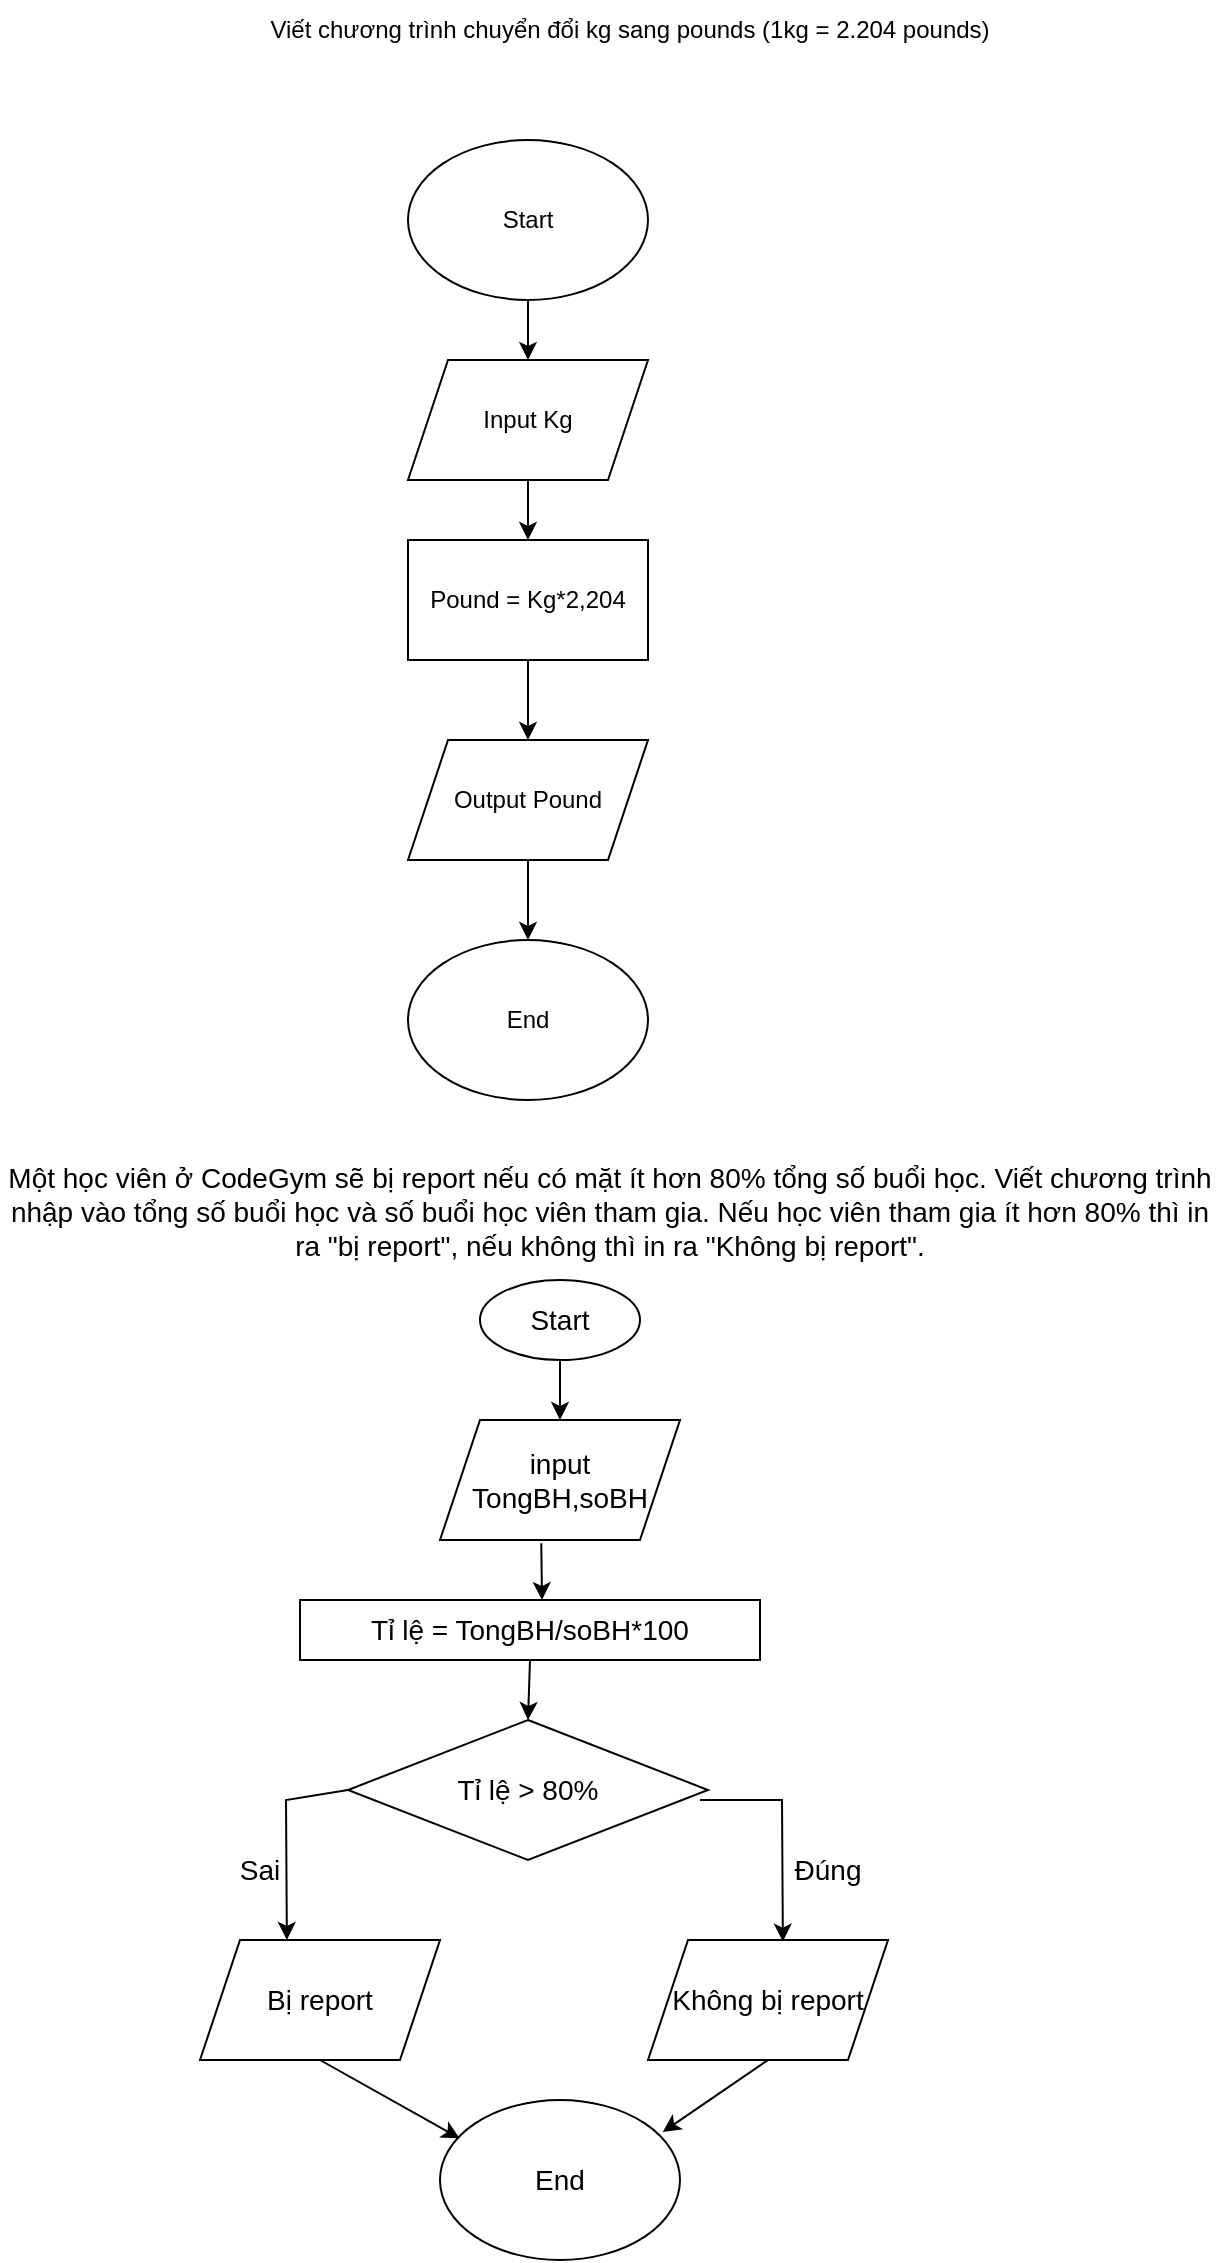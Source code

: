 <mxfile version="16.6.2" type="device"><diagram id="bxqFDqIE610tlQRkl4UK" name="Page-1"><mxGraphModel dx="1273" dy="512" grid="1" gridSize="10" guides="1" tooltips="1" connect="1" arrows="1" fold="1" page="1" pageScale="1" pageWidth="827" pageHeight="1169" math="0" shadow="0"><root><mxCell id="0"/><mxCell id="1" parent="0"/><mxCell id="SWL23ysut9UxgDSfkqiG-1" value="Start" style="ellipse;whiteSpace=wrap;html=1;" vertex="1" parent="1"><mxGeometry x="294" y="80" width="120" height="80" as="geometry"/></mxCell><mxCell id="SWL23ysut9UxgDSfkqiG-2" value="Input Kg" style="shape=parallelogram;perimeter=parallelogramPerimeter;whiteSpace=wrap;html=1;fixedSize=1;" vertex="1" parent="1"><mxGeometry x="294" y="190" width="120" height="60" as="geometry"/></mxCell><mxCell id="SWL23ysut9UxgDSfkqiG-4" value="Pound = Kg*2,204" style="rounded=0;whiteSpace=wrap;html=1;" vertex="1" parent="1"><mxGeometry x="294" y="280" width="120" height="60" as="geometry"/></mxCell><mxCell id="SWL23ysut9UxgDSfkqiG-5" value="Output Pound" style="shape=parallelogram;perimeter=parallelogramPerimeter;whiteSpace=wrap;html=1;fixedSize=1;" vertex="1" parent="1"><mxGeometry x="294" y="380" width="120" height="60" as="geometry"/></mxCell><mxCell id="SWL23ysut9UxgDSfkqiG-6" value="End" style="ellipse;whiteSpace=wrap;html=1;" vertex="1" parent="1"><mxGeometry x="294" y="480" width="120" height="80" as="geometry"/></mxCell><mxCell id="SWL23ysut9UxgDSfkqiG-7" value="Viết chương trình chuyển đổi kg sang pounds (1kg = 2.204 pounds)" style="text;html=1;strokeColor=none;fillColor=none;align=center;verticalAlign=middle;whiteSpace=wrap;rounded=0;" vertex="1" parent="1"><mxGeometry x="200" y="10" width="410" height="30" as="geometry"/></mxCell><mxCell id="SWL23ysut9UxgDSfkqiG-11" value="" style="endArrow=classic;html=1;rounded=0;exitX=0.5;exitY=1;exitDx=0;exitDy=0;entryX=0.5;entryY=0;entryDx=0;entryDy=0;" edge="1" parent="1" source="SWL23ysut9UxgDSfkqiG-1" target="SWL23ysut9UxgDSfkqiG-2"><mxGeometry width="50" height="50" relative="1" as="geometry"><mxPoint x="350" y="290" as="sourcePoint"/><mxPoint x="400" y="240" as="targetPoint"/></mxGeometry></mxCell><mxCell id="SWL23ysut9UxgDSfkqiG-12" value="" style="endArrow=classic;html=1;rounded=0;exitX=0.5;exitY=1;exitDx=0;exitDy=0;" edge="1" parent="1" source="SWL23ysut9UxgDSfkqiG-2"><mxGeometry width="50" height="50" relative="1" as="geometry"><mxPoint x="350" y="290" as="sourcePoint"/><mxPoint x="354" y="280" as="targetPoint"/></mxGeometry></mxCell><mxCell id="SWL23ysut9UxgDSfkqiG-13" value="" style="endArrow=classic;html=1;rounded=0;exitX=0.5;exitY=1;exitDx=0;exitDy=0;" edge="1" parent="1" source="SWL23ysut9UxgDSfkqiG-4" target="SWL23ysut9UxgDSfkqiG-5"><mxGeometry width="50" height="50" relative="1" as="geometry"><mxPoint x="350" y="290" as="sourcePoint"/><mxPoint x="400" y="240" as="targetPoint"/></mxGeometry></mxCell><mxCell id="SWL23ysut9UxgDSfkqiG-14" value="" style="endArrow=classic;html=1;rounded=0;exitX=0.5;exitY=1;exitDx=0;exitDy=0;" edge="1" parent="1" source="SWL23ysut9UxgDSfkqiG-5" target="SWL23ysut9UxgDSfkqiG-6"><mxGeometry width="50" height="50" relative="1" as="geometry"><mxPoint x="350" y="290" as="sourcePoint"/><mxPoint x="400" y="240" as="targetPoint"/></mxGeometry></mxCell><mxCell id="SWL23ysut9UxgDSfkqiG-15" value="&lt;div&gt;&lt;font style=&quot;font-size: 14px&quot;&gt;Một học viên ở CodeGym sẽ bị report nếu có mặt ít hơn 80% tổng số buổi học. Viết chương trình nhập vào tổng số buổi học và số buổi học viên tham gia. Nếu học viên tham gia ít hơn 80% thì in ra &quot;bị report&quot;, nếu không thì in ra &quot;Không bị report&quot;.&lt;/font&gt;&lt;/div&gt;&lt;div&gt;&lt;br&gt;&lt;/div&gt;" style="text;html=1;strokeColor=none;fillColor=none;align=center;verticalAlign=middle;whiteSpace=wrap;rounded=0;" vertex="1" parent="1"><mxGeometry x="90" y="585" width="610" height="75" as="geometry"/></mxCell><mxCell id="SWL23ysut9UxgDSfkqiG-16" value="Start" style="ellipse;whiteSpace=wrap;html=1;fontSize=14;" vertex="1" parent="1"><mxGeometry x="330" y="650" width="80" height="40" as="geometry"/></mxCell><mxCell id="SWL23ysut9UxgDSfkqiG-17" value="input TongBH,soBH" style="shape=parallelogram;perimeter=parallelogramPerimeter;whiteSpace=wrap;html=1;fixedSize=1;fontSize=14;" vertex="1" parent="1"><mxGeometry x="310" y="720" width="120" height="60" as="geometry"/></mxCell><mxCell id="SWL23ysut9UxgDSfkqiG-18" value="Tỉ lệ &amp;gt; 80%" style="rhombus;whiteSpace=wrap;html=1;fontSize=14;" vertex="1" parent="1"><mxGeometry x="264" y="870" width="180" height="70" as="geometry"/></mxCell><mxCell id="SWL23ysut9UxgDSfkqiG-19" value="Bị report" style="shape=parallelogram;perimeter=parallelogramPerimeter;whiteSpace=wrap;html=1;fixedSize=1;fontSize=14;" vertex="1" parent="1"><mxGeometry x="190" y="980" width="120" height="60" as="geometry"/></mxCell><mxCell id="SWL23ysut9UxgDSfkqiG-20" value="Không bị report" style="shape=parallelogram;perimeter=parallelogramPerimeter;whiteSpace=wrap;html=1;fixedSize=1;fontSize=14;" vertex="1" parent="1"><mxGeometry x="414" y="980" width="120" height="60" as="geometry"/></mxCell><mxCell id="SWL23ysut9UxgDSfkqiG-21" value="End" style="ellipse;whiteSpace=wrap;html=1;fontSize=14;" vertex="1" parent="1"><mxGeometry x="310" y="1060" width="120" height="80" as="geometry"/></mxCell><mxCell id="SWL23ysut9UxgDSfkqiG-22" value="" style="endArrow=classic;html=1;rounded=0;fontSize=14;entryX=0.562;entryY=0.013;entryDx=0;entryDy=0;entryPerimeter=0;" edge="1" parent="1" target="SWL23ysut9UxgDSfkqiG-20"><mxGeometry width="50" height="50" relative="1" as="geometry"><mxPoint x="440" y="910" as="sourcePoint"/><mxPoint x="690" y="890" as="targetPoint"/><Array as="points"><mxPoint x="481" y="910"/></Array></mxGeometry></mxCell><mxCell id="SWL23ysut9UxgDSfkqiG-24" value="" style="endArrow=classic;html=1;rounded=0;fontSize=14;entryX=0.362;entryY=0;entryDx=0;entryDy=0;entryPerimeter=0;exitX=0;exitY=0.5;exitDx=0;exitDy=0;" edge="1" parent="1" source="SWL23ysut9UxgDSfkqiG-18" target="SWL23ysut9UxgDSfkqiG-19"><mxGeometry width="50" height="50" relative="1" as="geometry"><mxPoint x="450" y="920" as="sourcePoint"/><mxPoint x="491.44" y="990.78" as="targetPoint"/><Array as="points"><mxPoint x="233" y="910"/></Array></mxGeometry></mxCell><mxCell id="SWL23ysut9UxgDSfkqiG-26" value="" style="endArrow=classic;html=1;rounded=0;fontSize=14;exitX=0.5;exitY=1;exitDx=0;exitDy=0;" edge="1" parent="1" source="SWL23ysut9UxgDSfkqiG-16" target="SWL23ysut9UxgDSfkqiG-17"><mxGeometry width="50" height="50" relative="1" as="geometry"><mxPoint x="470" y="940" as="sourcePoint"/><mxPoint x="511.44" y="1010.78" as="targetPoint"/></mxGeometry></mxCell><mxCell id="SWL23ysut9UxgDSfkqiG-27" value="" style="endArrow=classic;html=1;rounded=0;fontSize=14;entryX=0.928;entryY=0.2;entryDx=0;entryDy=0;entryPerimeter=0;exitX=0.5;exitY=1;exitDx=0;exitDy=0;" edge="1" parent="1" source="SWL23ysut9UxgDSfkqiG-20" target="SWL23ysut9UxgDSfkqiG-21"><mxGeometry width="50" height="50" relative="1" as="geometry"><mxPoint x="480" y="950" as="sourcePoint"/><mxPoint x="521.44" y="1020.78" as="targetPoint"/></mxGeometry></mxCell><mxCell id="SWL23ysut9UxgDSfkqiG-28" value="" style="endArrow=classic;html=1;rounded=0;fontSize=14;entryX=0.082;entryY=0.24;entryDx=0;entryDy=0;entryPerimeter=0;exitX=0.5;exitY=1;exitDx=0;exitDy=0;" edge="1" parent="1" source="SWL23ysut9UxgDSfkqiG-19" target="SWL23ysut9UxgDSfkqiG-21"><mxGeometry width="50" height="50" relative="1" as="geometry"><mxPoint x="490" y="960" as="sourcePoint"/><mxPoint x="531.44" y="1030.78" as="targetPoint"/></mxGeometry></mxCell><mxCell id="SWL23ysut9UxgDSfkqiG-29" value="Đúng" style="text;html=1;strokeColor=none;fillColor=none;align=center;verticalAlign=middle;whiteSpace=wrap;rounded=0;fontSize=14;" vertex="1" parent="1"><mxGeometry x="474" y="930" width="60" height="30" as="geometry"/></mxCell><mxCell id="SWL23ysut9UxgDSfkqiG-30" value="Sai" style="text;html=1;strokeColor=none;fillColor=none;align=center;verticalAlign=middle;whiteSpace=wrap;rounded=0;fontSize=14;" vertex="1" parent="1"><mxGeometry x="190" y="930" width="60" height="30" as="geometry"/></mxCell><mxCell id="SWL23ysut9UxgDSfkqiG-32" value="Tỉ lệ = TongBH/soBH*100" style="rounded=0;whiteSpace=wrap;html=1;fontSize=14;" vertex="1" parent="1"><mxGeometry x="240" y="810" width="230" height="30" as="geometry"/></mxCell><mxCell id="SWL23ysut9UxgDSfkqiG-34" value="" style="endArrow=classic;html=1;rounded=0;fontSize=14;exitX=0.422;exitY=1.027;exitDx=0;exitDy=0;exitPerimeter=0;" edge="1" parent="1" source="SWL23ysut9UxgDSfkqiG-17"><mxGeometry width="50" height="50" relative="1" as="geometry"><mxPoint x="640" y="870" as="sourcePoint"/><mxPoint x="361" y="810" as="targetPoint"/><Array as="points"/></mxGeometry></mxCell><mxCell id="SWL23ysut9UxgDSfkqiG-35" value="" style="endArrow=classic;html=1;rounded=0;fontSize=14;exitX=0.5;exitY=1;exitDx=0;exitDy=0;entryX=0.5;entryY=0;entryDx=0;entryDy=0;" edge="1" parent="1" source="SWL23ysut9UxgDSfkqiG-32" target="SWL23ysut9UxgDSfkqiG-18"><mxGeometry width="50" height="50" relative="1" as="geometry"><mxPoint x="640" y="870" as="sourcePoint"/><mxPoint x="690" y="820" as="targetPoint"/></mxGeometry></mxCell></root></mxGraphModel></diagram></mxfile>